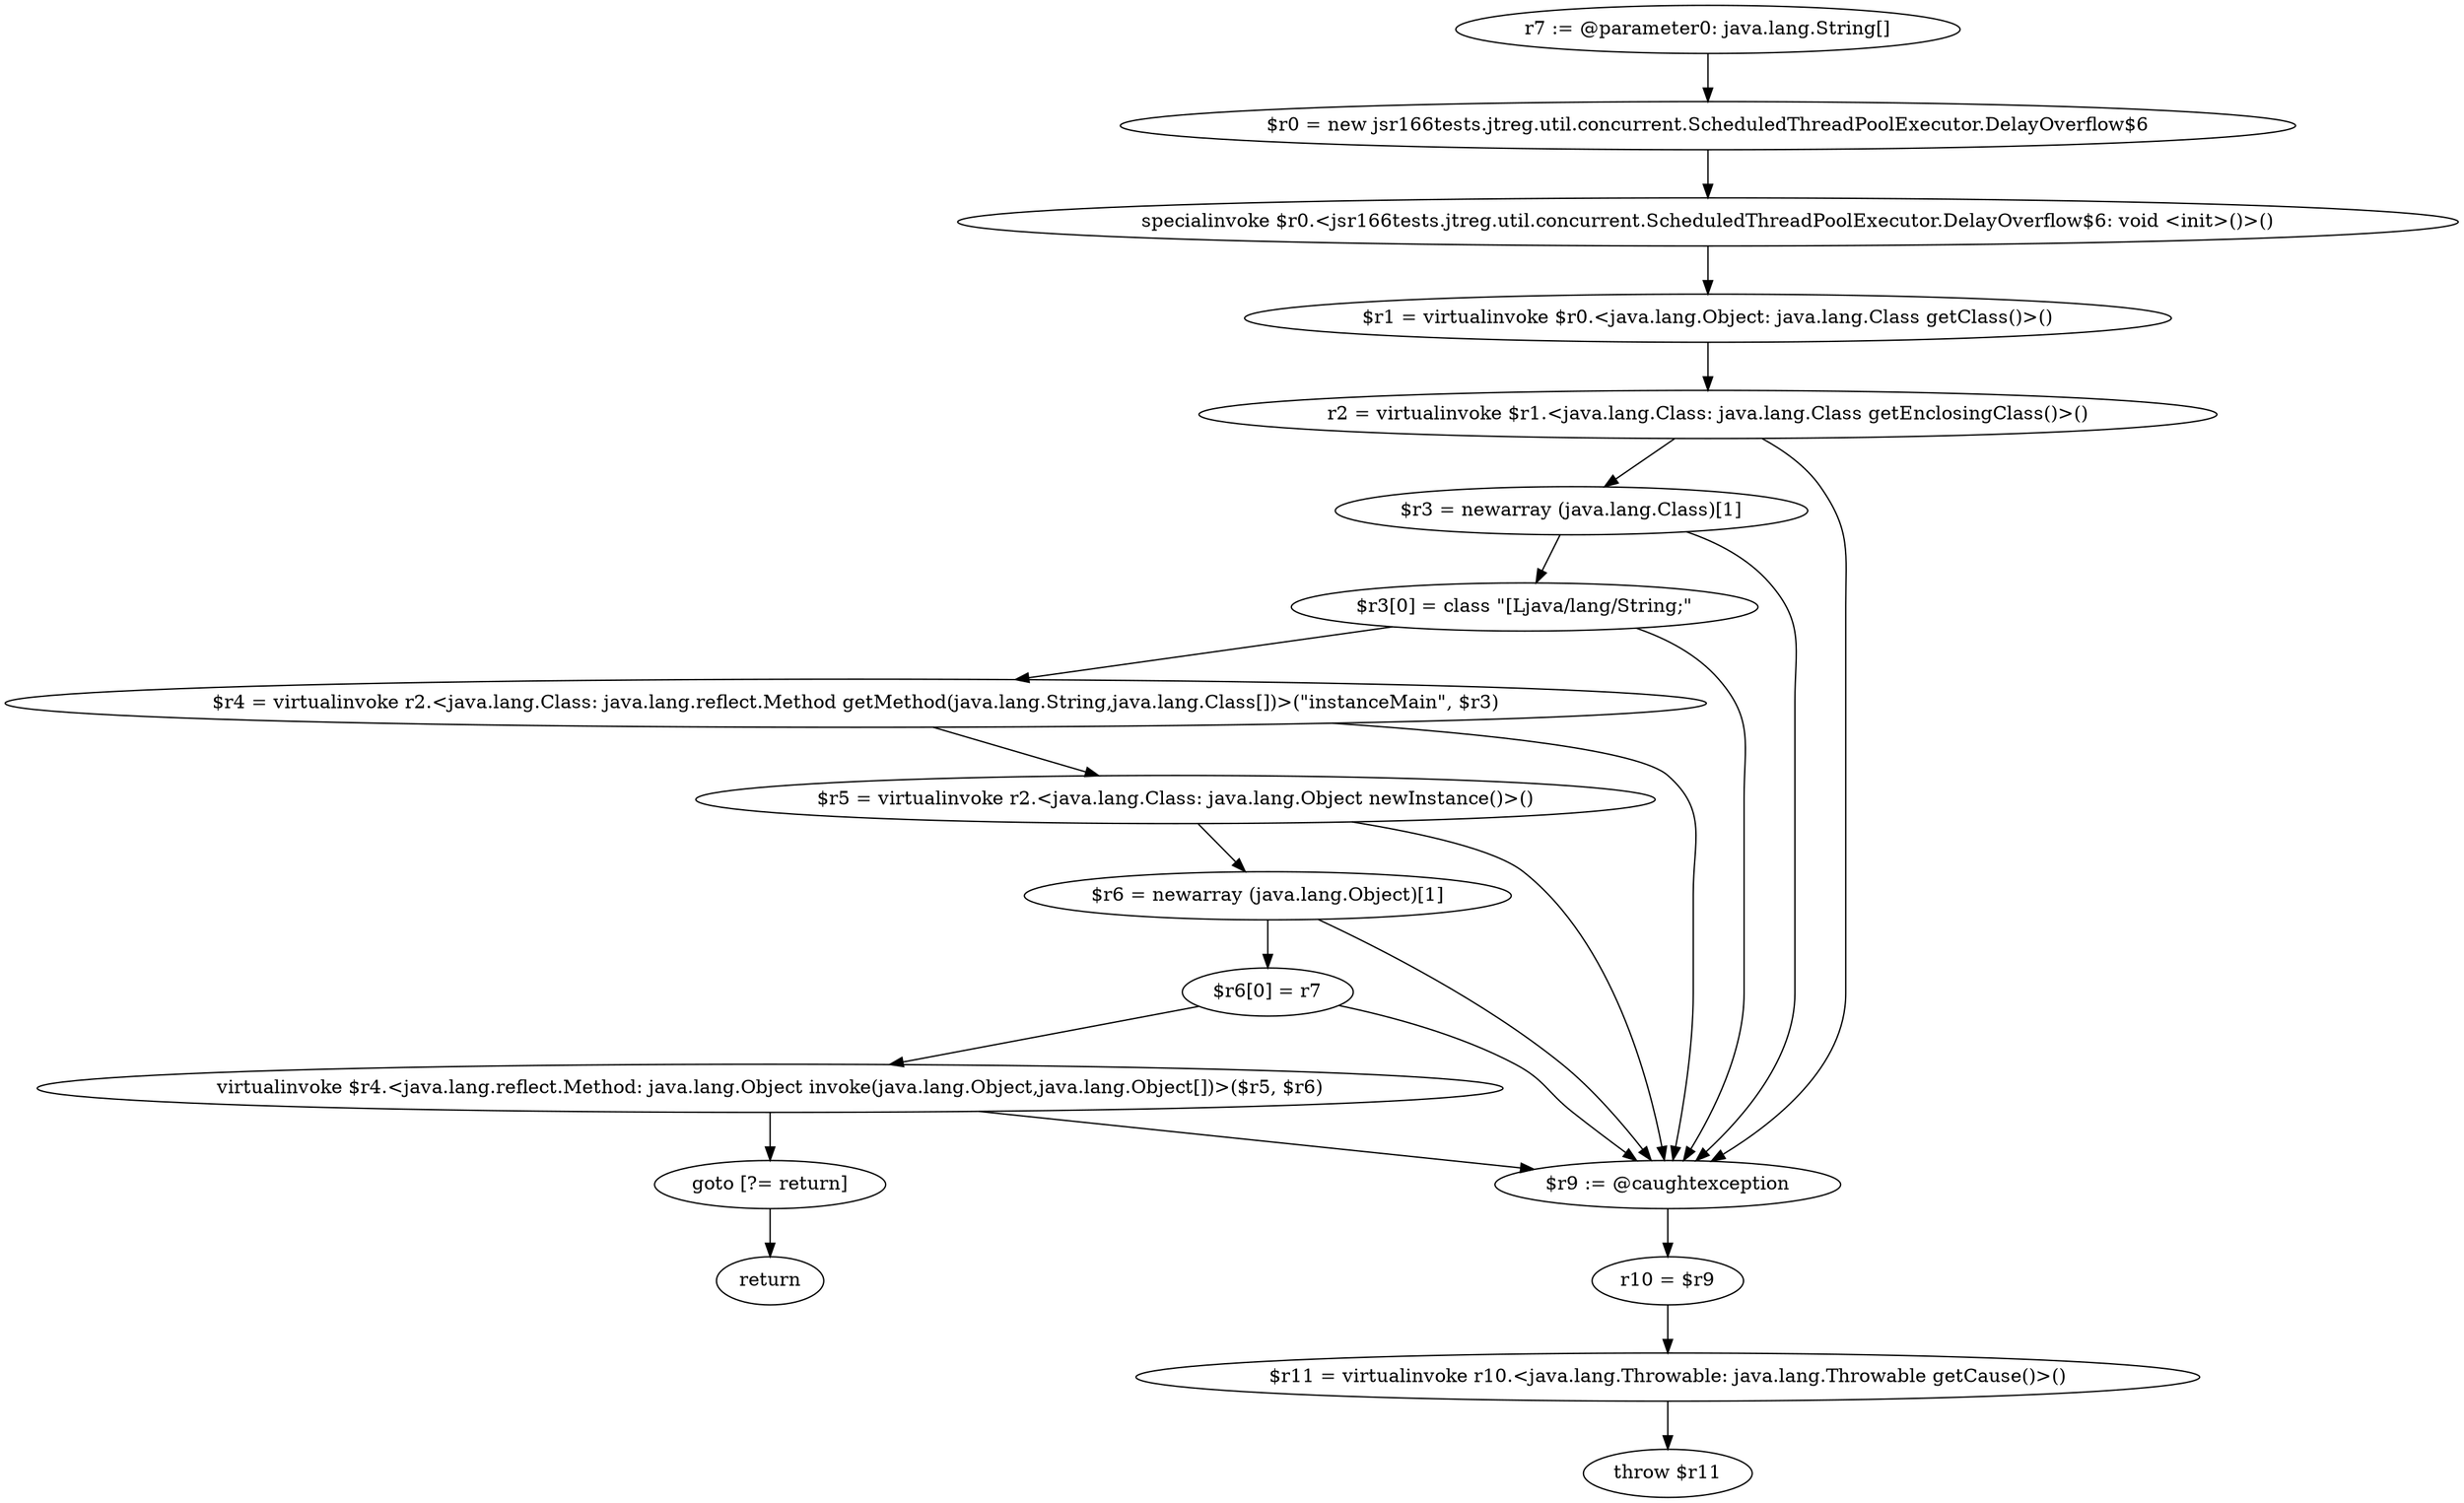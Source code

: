 digraph "unitGraph" {
    "r7 := @parameter0: java.lang.String[]"
    "$r0 = new jsr166tests.jtreg.util.concurrent.ScheduledThreadPoolExecutor.DelayOverflow$6"
    "specialinvoke $r0.<jsr166tests.jtreg.util.concurrent.ScheduledThreadPoolExecutor.DelayOverflow$6: void <init>()>()"
    "$r1 = virtualinvoke $r0.<java.lang.Object: java.lang.Class getClass()>()"
    "r2 = virtualinvoke $r1.<java.lang.Class: java.lang.Class getEnclosingClass()>()"
    "$r3 = newarray (java.lang.Class)[1]"
    "$r3[0] = class \"[Ljava/lang/String;\""
    "$r4 = virtualinvoke r2.<java.lang.Class: java.lang.reflect.Method getMethod(java.lang.String,java.lang.Class[])>(\"instanceMain\", $r3)"
    "$r5 = virtualinvoke r2.<java.lang.Class: java.lang.Object newInstance()>()"
    "$r6 = newarray (java.lang.Object)[1]"
    "$r6[0] = r7"
    "virtualinvoke $r4.<java.lang.reflect.Method: java.lang.Object invoke(java.lang.Object,java.lang.Object[])>($r5, $r6)"
    "goto [?= return]"
    "$r9 := @caughtexception"
    "r10 = $r9"
    "$r11 = virtualinvoke r10.<java.lang.Throwable: java.lang.Throwable getCause()>()"
    "throw $r11"
    "return"
    "r7 := @parameter0: java.lang.String[]"->"$r0 = new jsr166tests.jtreg.util.concurrent.ScheduledThreadPoolExecutor.DelayOverflow$6";
    "$r0 = new jsr166tests.jtreg.util.concurrent.ScheduledThreadPoolExecutor.DelayOverflow$6"->"specialinvoke $r0.<jsr166tests.jtreg.util.concurrent.ScheduledThreadPoolExecutor.DelayOverflow$6: void <init>()>()";
    "specialinvoke $r0.<jsr166tests.jtreg.util.concurrent.ScheduledThreadPoolExecutor.DelayOverflow$6: void <init>()>()"->"$r1 = virtualinvoke $r0.<java.lang.Object: java.lang.Class getClass()>()";
    "$r1 = virtualinvoke $r0.<java.lang.Object: java.lang.Class getClass()>()"->"r2 = virtualinvoke $r1.<java.lang.Class: java.lang.Class getEnclosingClass()>()";
    "r2 = virtualinvoke $r1.<java.lang.Class: java.lang.Class getEnclosingClass()>()"->"$r3 = newarray (java.lang.Class)[1]";
    "r2 = virtualinvoke $r1.<java.lang.Class: java.lang.Class getEnclosingClass()>()"->"$r9 := @caughtexception";
    "$r3 = newarray (java.lang.Class)[1]"->"$r3[0] = class \"[Ljava/lang/String;\"";
    "$r3 = newarray (java.lang.Class)[1]"->"$r9 := @caughtexception";
    "$r3[0] = class \"[Ljava/lang/String;\""->"$r4 = virtualinvoke r2.<java.lang.Class: java.lang.reflect.Method getMethod(java.lang.String,java.lang.Class[])>(\"instanceMain\", $r3)";
    "$r3[0] = class \"[Ljava/lang/String;\""->"$r9 := @caughtexception";
    "$r4 = virtualinvoke r2.<java.lang.Class: java.lang.reflect.Method getMethod(java.lang.String,java.lang.Class[])>(\"instanceMain\", $r3)"->"$r5 = virtualinvoke r2.<java.lang.Class: java.lang.Object newInstance()>()";
    "$r4 = virtualinvoke r2.<java.lang.Class: java.lang.reflect.Method getMethod(java.lang.String,java.lang.Class[])>(\"instanceMain\", $r3)"->"$r9 := @caughtexception";
    "$r5 = virtualinvoke r2.<java.lang.Class: java.lang.Object newInstance()>()"->"$r6 = newarray (java.lang.Object)[1]";
    "$r5 = virtualinvoke r2.<java.lang.Class: java.lang.Object newInstance()>()"->"$r9 := @caughtexception";
    "$r6 = newarray (java.lang.Object)[1]"->"$r6[0] = r7";
    "$r6 = newarray (java.lang.Object)[1]"->"$r9 := @caughtexception";
    "$r6[0] = r7"->"virtualinvoke $r4.<java.lang.reflect.Method: java.lang.Object invoke(java.lang.Object,java.lang.Object[])>($r5, $r6)";
    "$r6[0] = r7"->"$r9 := @caughtexception";
    "virtualinvoke $r4.<java.lang.reflect.Method: java.lang.Object invoke(java.lang.Object,java.lang.Object[])>($r5, $r6)"->"goto [?= return]";
    "virtualinvoke $r4.<java.lang.reflect.Method: java.lang.Object invoke(java.lang.Object,java.lang.Object[])>($r5, $r6)"->"$r9 := @caughtexception";
    "goto [?= return]"->"return";
    "$r9 := @caughtexception"->"r10 = $r9";
    "r10 = $r9"->"$r11 = virtualinvoke r10.<java.lang.Throwable: java.lang.Throwable getCause()>()";
    "$r11 = virtualinvoke r10.<java.lang.Throwable: java.lang.Throwable getCause()>()"->"throw $r11";
}
